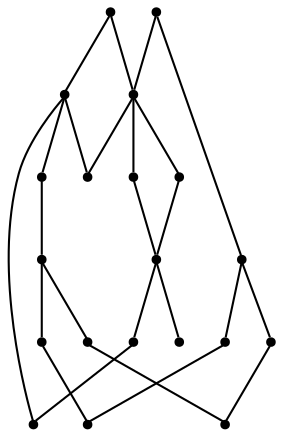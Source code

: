 graph {
  node [shape=point,comment="{\"directed\":false,\"doi\":\"10.1007/978-3-319-73915-1_5\",\"figure\":\"2 (1)\"}"]

  v0 [pos="837.9084588987528,381.04107945605267"]
  v1 [pos="854.7007610675796,326.70928156413856"]
  v2 [pos="818.153254407292,327.69588351587595"]
  v3 [pos="842.355006183114,262.9946984127188"]
  v4 [pos="803.3363264342505,276.33411319204356"]
  v5 [pos="802.3486711305666,220.52067563515027"]
  v6 [pos="775.6777175071172,382.0287226553685"]
  v7 [pos="740.609658972989,240.2756221166236"]
  v8 [pos="689.7390519915017,396.3476414162965"]
  v9 [pos="649.2367908693283,249.66143573740726"]
  v10 [pos="559.8391697846175,283.2476155872543"]
  v11 [pos="600.8332237292666,384.4977511691101"]
  v12 [pos="564.7784955119288,342.02294149451654"]
  v13 [pos="523.2885711375193,400.30020132725906"]
  v14 [pos="592.4381218537451,329.1792559440011"]
  v15 [pos="491.18660229546197,293.61898991219687"]
  v16 [pos="486.7400550111007,266.454398487054"]
  v17 [pos="437.84475863698106,307.94380642658456"]
  v18 [pos="459.5763308932537,371.16057785403814"]
  v19 [pos="374.6263619416617,300.0416195844795"]

  v0 -- v1 [id="-1",pos="837.9084588987528,381.04107945605267 854.7007610675796,326.70928156413856 854.7007610675796,326.70928156413856 854.7007610675796,326.70928156413856"]
  v17 -- v18 [id="-2",pos="437.84475863698106,307.94380642658456 459.5763308932537,371.16057785403814 459.5763308932537,371.16057785403814 459.5763308932537,371.16057785403814"]
  v17 -- v19 [id="-3",pos="437.84475863698106,307.94380642658456 374.6263619416617,300.0416195844795 374.6263619416617,300.0416195844795 374.6263619416617,300.0416195844795"]
  v18 -- v13 [id="-4",pos="459.5763308932537,371.16057785403814 523.2885711375193,400.30020132725906 523.2885711375193,400.30020132725906 523.2885711375193,400.30020132725906"]
  v16 -- v17 [id="-5",pos="486.7400550111007,266.454398487054 437.84475863698106,307.94380642658456 437.84475863698106,307.94380642658456 437.84475863698106,307.94380642658456"]
  v15 -- v17 [id="-6",pos="491.18660229546197,293.61898991219687 437.84475863698106,307.94380642658456 437.84475863698106,307.94380642658456 437.84475863698106,307.94380642658456"]
  v10 -- v16 [id="-7",pos="559.8391697846175,283.2476155872543 486.7400550111007,266.454398487054 486.7400550111007,266.454398487054 486.7400550111007,266.454398487054"]
  v10 -- v12 [id="-8",pos="559.8391697846175,283.2476155872543 564.7784955119288,342.02294149451654 564.7784955119288,342.02294149451654 564.7784955119288,342.02294149451654"]
  v10 -- v15 [id="-9",pos="559.8391697846175,283.2476155872543 491.18660229546197,293.61898991219687 491.18660229546197,293.61898991219687 491.18660229546197,293.61898991219687"]
  v14 -- v11 [id="-10",pos="592.4381218537451,329.1792559440011 600.8332237292666,384.4977511691101 600.8332237292666,384.4977511691101 600.8332237292666,384.4977511691101"]
  v14 -- v10 [id="-11",pos="592.4381218537451,329.1792559440011 559.8391697846175,283.2476155872543 559.8391697846175,283.2476155872543 559.8391697846175,283.2476155872543"]
  v11 -- v13 [id="-12",pos="600.8332237292666,384.4977511691101 523.2885711375193,400.30020132725906 523.2885711375193,400.30020132725906 523.2885711375193,400.30020132725906"]
  v11 -- v8 [id="-13",pos="600.8332237292666,384.4977511691101 689.7390519915017,396.3476414162965 689.7390519915017,396.3476414162965 689.7390519915017,396.3476414162965"]
  v11 -- v12 [id="-14",pos="600.8332237292666,384.4977511691101 564.7784955119288,342.02294149451654 564.7784955119288,342.02294149451654 564.7784955119288,342.02294149451654"]
  v9 -- v7 [id="-15",pos="649.2367908693283,249.66143573740726 740.609658972989,240.2756221166236 740.609658972989,240.2756221166236 740.609658972989,240.2756221166236"]
  v9 -- v10 [id="-16",pos="649.2367908693283,249.66143573740726 559.8391697846175,283.2476155872543 559.8391697846175,283.2476155872543 559.8391697846175,283.2476155872543"]
  v8 -- v6 [id="-17",pos="689.7390519915017,396.3476414162965 775.6777175071172,382.0287226553685 775.6777175071172,382.0287226553685 775.6777175071172,382.0287226553685"]
  v7 -- v5 [id="-18",pos="740.609658972989,240.2756221166236 802.3486711305666,220.52067563515027 802.3486711305666,220.52067563515027 802.3486711305666,220.52067563515027"]
  v7 -- v4 [id="-19",pos="740.609658972989,240.2756221166236 803.3363264342505,276.33411319204356 803.3363264342505,276.33411319204356 803.3363264342505,276.33411319204356"]
  v6 -- v0 [id="-20",pos="775.6777175071172,382.0287226553685 837.9084588987528,381.04107945605267 837.9084588987528,381.04107945605267 837.9084588987528,381.04107945605267"]
  v6 -- v2 [id="-21",pos="775.6777175071172,382.0287226553685 818.153254407292,327.69588351587595 818.153254407292,327.69588351587595 818.153254407292,327.69588351587595"]
  v5 -- v3 [id="-22",pos="802.3486711305666,220.52067563515027 842.355006183114,262.9946984127188 842.355006183114,262.9946984127188 842.355006183114,262.9946984127188"]
  v4 -- v1 [id="-23",pos="803.3363264342505,276.33411319204356 854.7007610675796,326.70928156413856 854.7007610675796,326.70928156413856 854.7007610675796,326.70928156413856"]
  v2 -- v3 [id="-24",pos="818.153254407292,327.69588351587595 842.355006183114,262.9946984127188 842.355006183114,262.9946984127188 842.355006183114,262.9946984127188"]
}